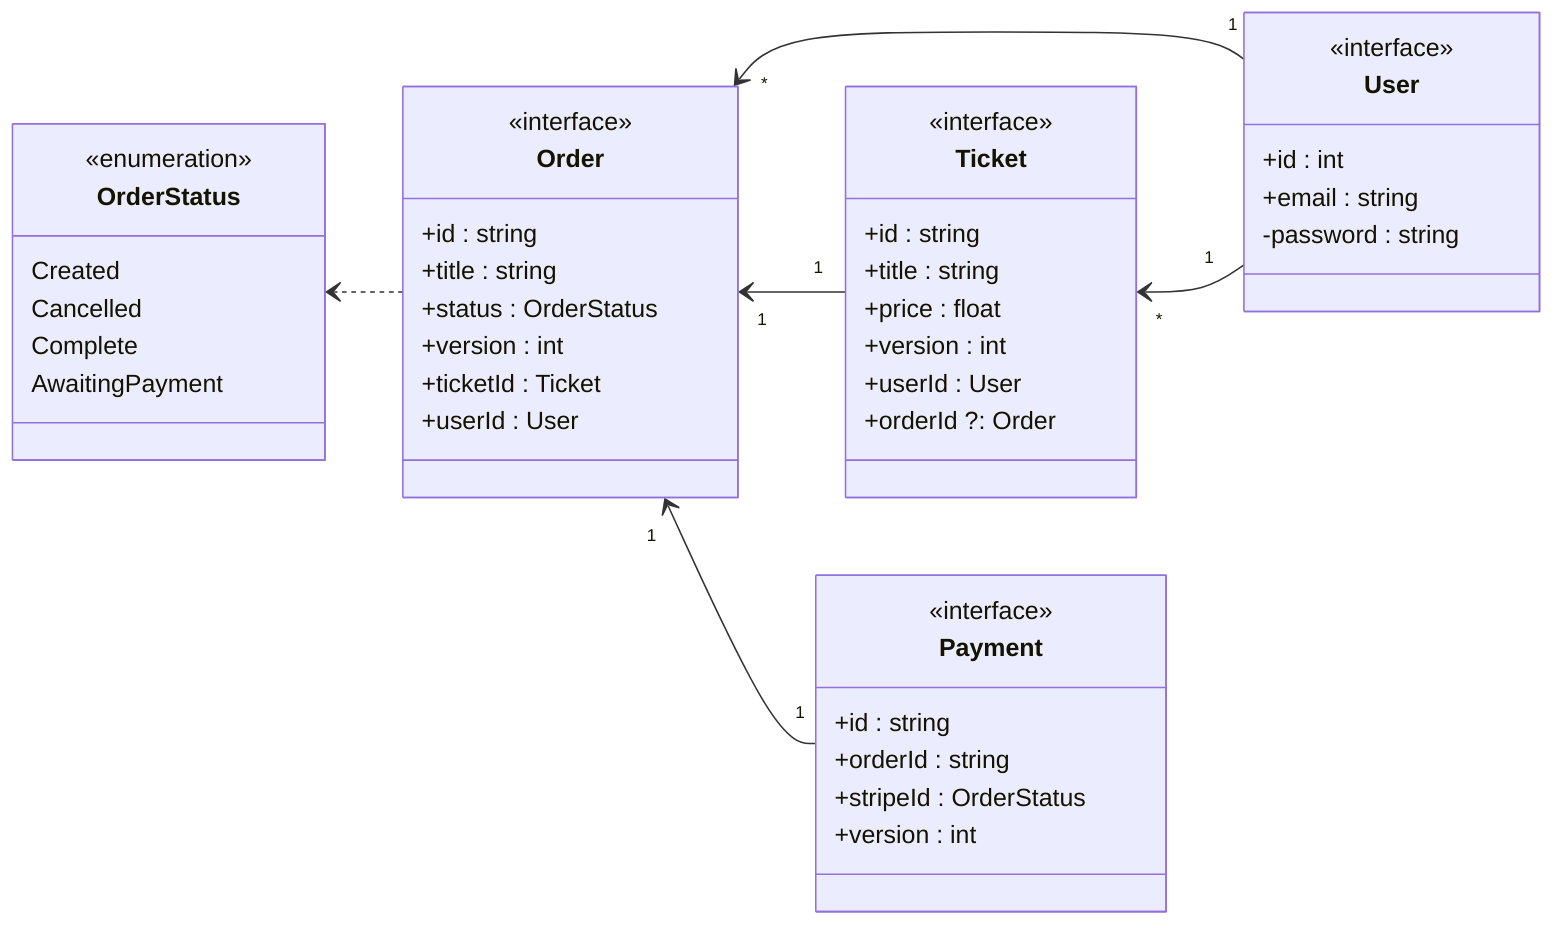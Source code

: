 classDiagram
direction RL
class User {
    <<interface>>
    +id : int
    +email : string
    -password : string
}

class Ticket {
    <<interface>>
		+id : string
    +title : string
    +price : float
    +version : int
    +userId : User
    +orderId ?: Order
}

class Order {
    <<interface>>
		+id : string
    +title : string
    +status : OrderStatus
    +version : int
		+ticketId : Ticket
    +userId : User
}

class OrderStatus{
    <<enumeration>>
    Created
		Cancelled
		Complete
    AwaitingPayment
}

class Payment {
    <<interface>>
		+id : string
    +orderId : string
    +stripeId : OrderStatus
    +version : int
}

User "1" --> "*" Ticket
User "1" --> "*" Order
Ticket "1" --> "1" Order
Order ..> OrderStatus
Payment "1" --> "1" Order